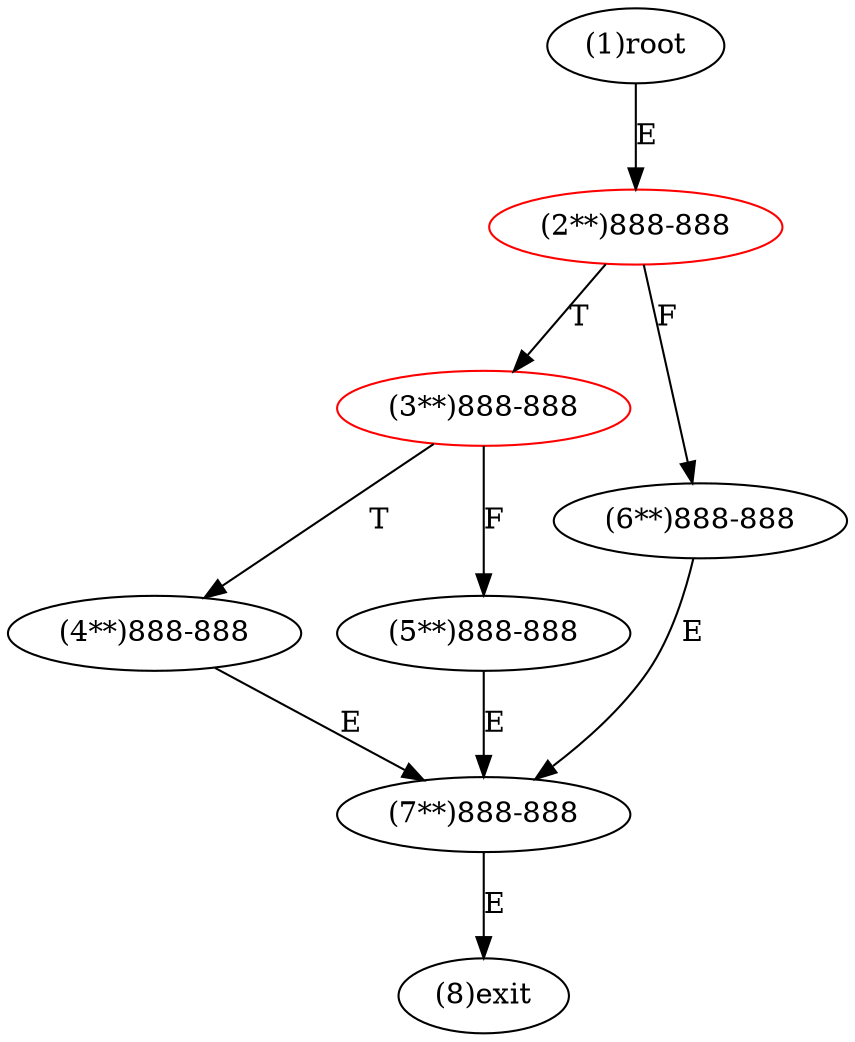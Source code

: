 digraph "" { 
1[ label="(1)root"];
2[ label="(2**)888-888",color=red];
3[ label="(3**)888-888",color=red];
4[ label="(4**)888-888"];
5[ label="(5**)888-888"];
6[ label="(6**)888-888"];
7[ label="(7**)888-888"];
8[ label="(8)exit"];
1->2[ label="E"];
2->6[ label="F"];
2->3[ label="T"];
3->5[ label="F"];
3->4[ label="T"];
4->7[ label="E"];
5->7[ label="E"];
6->7[ label="E"];
7->8[ label="E"];
}